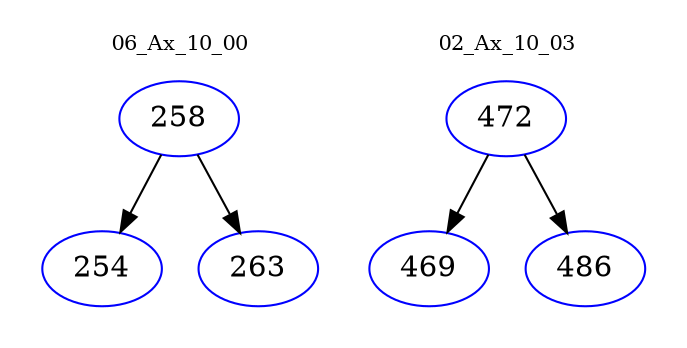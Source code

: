digraph{
subgraph cluster_0 {
color = white
label = "06_Ax_10_00";
fontsize=10;
T0_258 [label="258", color="blue"]
T0_258 -> T0_254 [color="black"]
T0_254 [label="254", color="blue"]
T0_258 -> T0_263 [color="black"]
T0_263 [label="263", color="blue"]
}
subgraph cluster_1 {
color = white
label = "02_Ax_10_03";
fontsize=10;
T1_472 [label="472", color="blue"]
T1_472 -> T1_469 [color="black"]
T1_469 [label="469", color="blue"]
T1_472 -> T1_486 [color="black"]
T1_486 [label="486", color="blue"]
}
}
